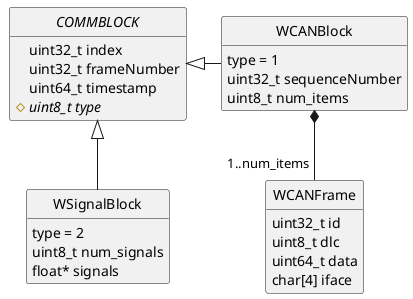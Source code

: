 @startuml
 hide methods
 hide circle
    '  title <u>Communication Data Structures</u>

    '  class WCommBlock <<metaclass>>{
    '     uint8_t type
    '     uint32_t seq
    '     uint32_t timestamp
    '     uint32_t num_items
    '     Element items[1 .. \n               num_items]
    '  }

    ' class WSSigBlock{
    '     type = 1
    '     ~.
    '     ~.
    '     float items ..
    ' }

    ' class WASigBlock{
    '     type = 2
    '     ~.
    '     ~.
    '     float items ..
    ' }

    ' class WCANBlock{
    '     type = 3
    '     ~.
    '     ~.
    ' }
    ' WCANBlock *-d-"1..num_items"WCANFrame 
    ' class WCANFrame{
    '     uint32_t id
    '     uint8_t dlc
    '     uint64_t data
    '     char[4] iface
    ' }
    ' WCommBlock <.d. WSSigBlock: <<instantiate>>
    ' WCommBlock <.d. WASigBlock: <<instantiate>>
    ' WCommBlock <. WCANBlock: <<instantiate>>

    abstract class COMMBLOCK{
        uint32_t index
        uint32_t frameNumber
        uint64_t timestamp
        {abstract} #uint8_t type
    }

    class WSignalBlock{
        type = 2
        uint8_t num_signals
        float* signals
    }
    COMMBLOCK <|-d- WSignalBlock

    class WCANFrame{
        uint32_t id
        uint8_t dlc
        uint64_t data
        char[4] iface
    }
    ' WCANFrame .|> FlexCAN.CAN_message_t
    ' WCANFrame .|> FlexCAN.CANFD_message_t
    class WCANBlock{
        type = 1
        uint32_t sequenceNumber
        uint8_t num_items
    }

    COMMBLOCK <|-r- WCANBlock
    WCANBlock *-d-"1..num_items"WCANFrame  
    ' class Sequence{
    '     uint32_t quot
    '     uint32_t rem
    ' }
    ' abstract class WCommBlock{
    '     {abstract} #uint8_t type
    '     uint8_t sid
    '     uint32_t seq[2]
    '     uint32_t timestamp
    '     uint32_t num_items := 
    '     \tuser/application \n\tdetermined
    '     ' Element items[1 .. \n               num_items]
    '  }
    ' ' WCommBlock -> "seq" Sequence
    ' class WSSigBlock{
    '     type = 0
    '     float items[num_items]
    ' }

    ' note as N1
    ' NC := number of 
    '     can transmitters
    ' end note
    ' class WASigBlock{
    '     type = 1
    '     float items[num_items]
    ' }

    ' class WCANBlock{
    '     type = 2
    '     uint32_t acks[][NC]
    '     ' uint32_t tx_ack
    '     ' uint32_t rx_ack
    ' }
    ' WCANBlock *-d-"1..num_items\nitems"WCANFrame 
    ' class WCANFrame{
    '     uint32_t id
    '     uint8_t dlc
    '     uint64_t data
    '     char[4] iface
    ' }
    ' WCommBlock <|-u- WSSigBlock
    ' WCommBlock <|-d- WASigBlock
    ' WCommBlock <|- WCANBlock
@enduml
